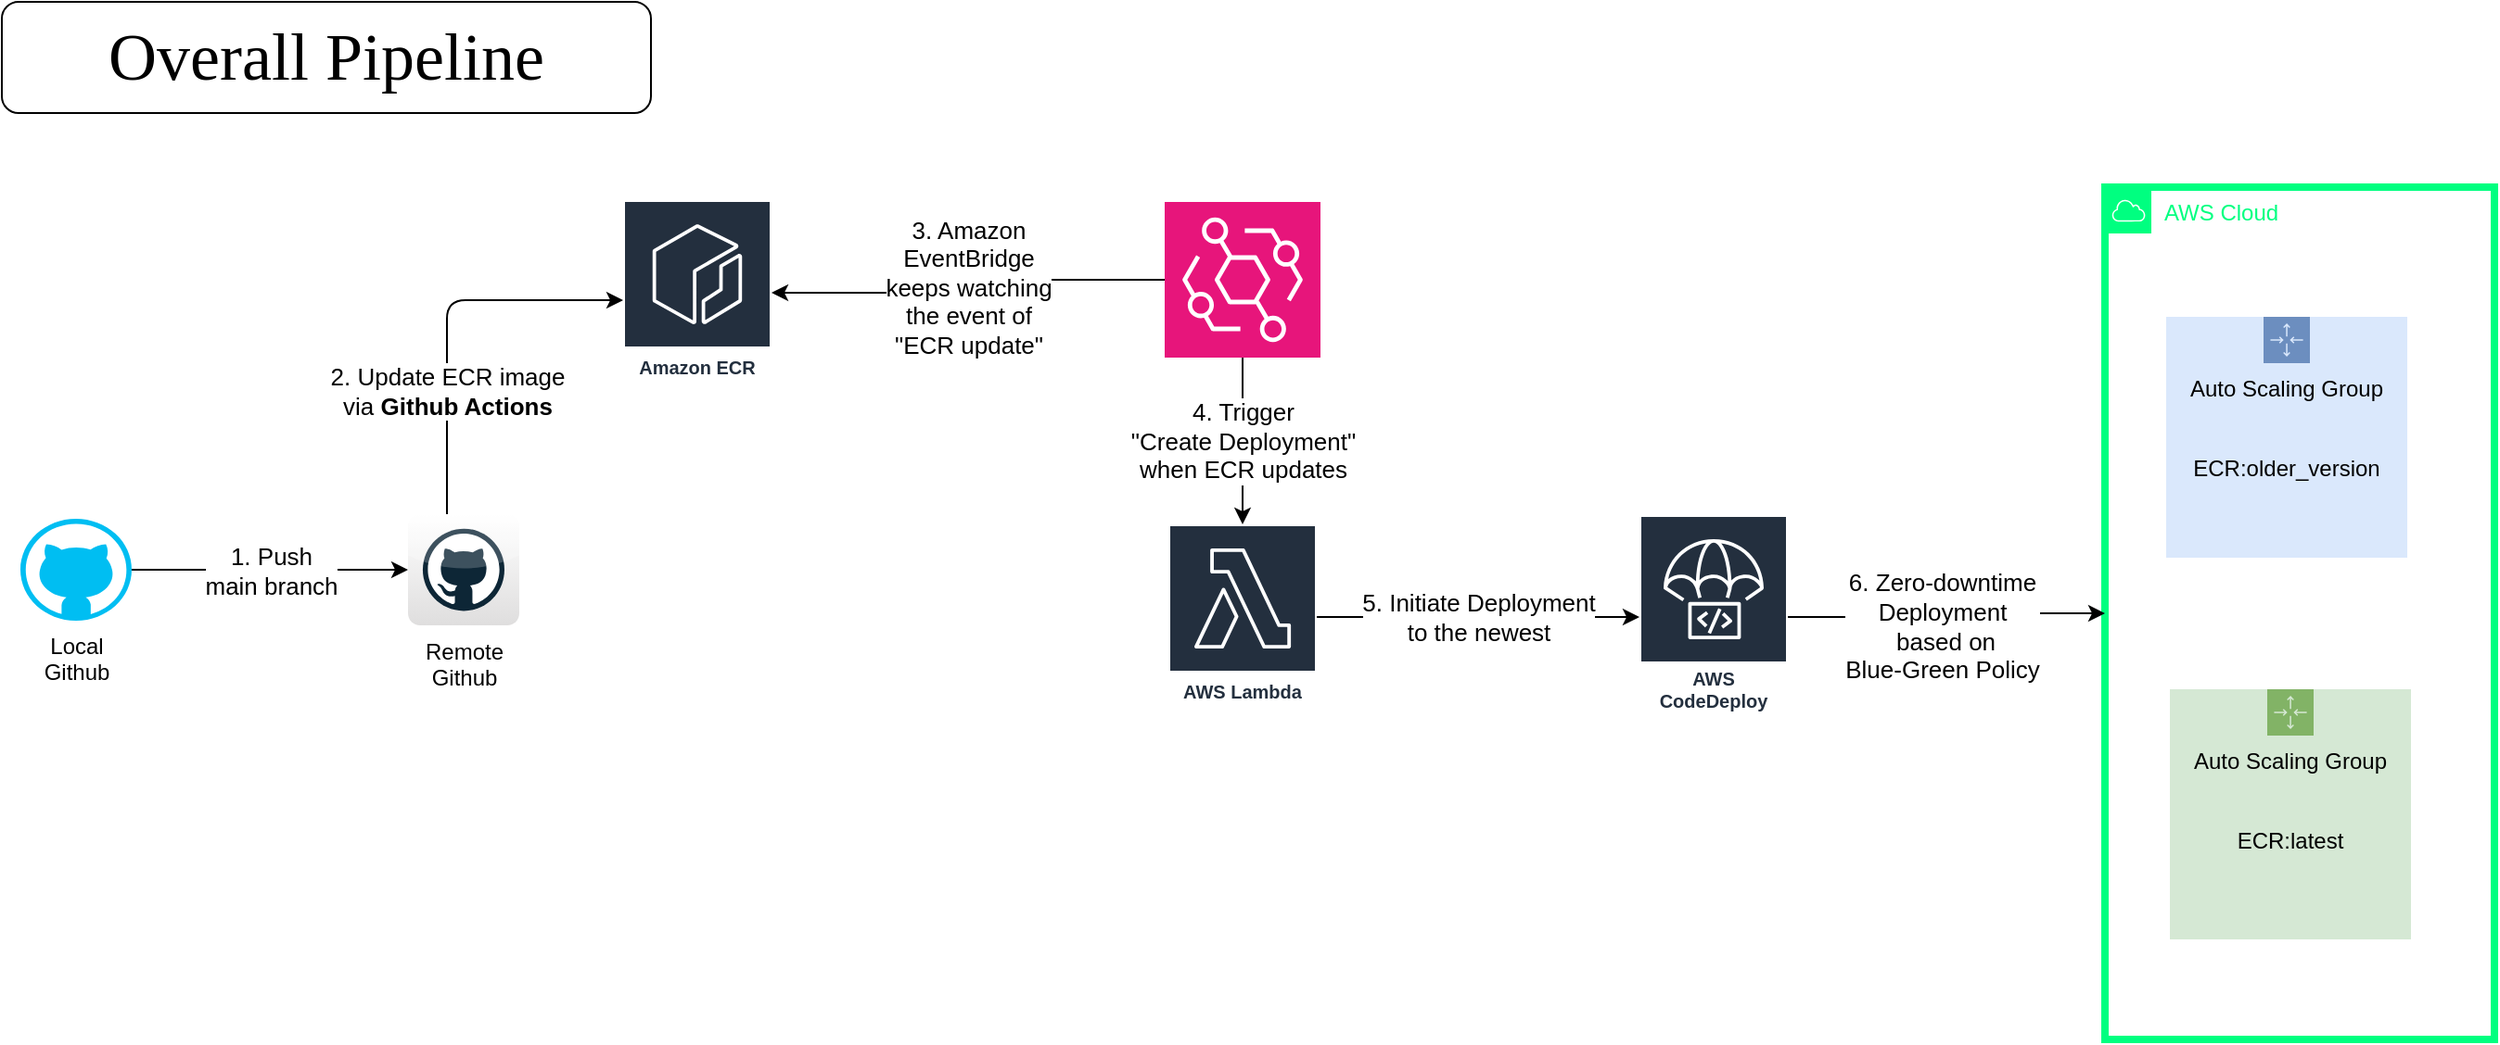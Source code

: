 <mxfile version="24.7.6">
  <diagram name="페이지-1" id="U9VAwmac6ZzeNQXaP2ZD">
    <mxGraphModel dx="2522" dy="1299" grid="1" gridSize="10" guides="1" tooltips="1" connect="1" arrows="1" fold="1" page="1" pageScale="1" pageWidth="827" pageHeight="1169" background="#FFFFFF" math="0" shadow="0">
      <root>
        <mxCell id="0" />
        <mxCell id="1" parent="0" />
        <mxCell id="70jRk5ugZvPK87IVvtC5-6" value="AWS Cloud" style="sketch=0;outlineConnect=0;gradientColor=none;html=1;whiteSpace=wrap;fontSize=12;fontStyle=0;shape=mxgraph.aws4.group;grIcon=mxgraph.aws4.group_aws_cloud;strokeColor=#00FF80;fillColor=none;verticalAlign=top;align=left;spacingLeft=30;fontColor=#00FF80;dashed=0;rounded=1;strokeWidth=4;" vertex="1" parent="1">
          <mxGeometry x="1304" y="330" width="210" height="460" as="geometry" />
        </mxCell>
        <mxCell id="G_3Qjhok5C-mF28kUs5W-1" value="Auto Scaling Group&lt;br&gt;&lt;br&gt;&lt;br&gt;ECR:older_version" style="sketch=0;outlineConnect=0;html=1;whiteSpace=wrap;fontSize=12;fontStyle=0;shape=mxgraph.aws4.groupCenter;grIcon=mxgraph.aws4.group_auto_scaling_group;grStroke=0;strokeColor=#6c8ebf;fillColor=#dae8fc;verticalAlign=top;align=center;dashed=0;spacingTop=25;rounded=1;" parent="1" vertex="1">
          <mxGeometry x="1337" y="400" width="130" height="130" as="geometry" />
        </mxCell>
        <mxCell id="G_3Qjhok5C-mF28kUs5W-2" value="Auto Scaling Group&lt;div&gt;&lt;br&gt;&lt;/div&gt;&lt;div&gt;&lt;br&gt;&lt;/div&gt;&lt;div&gt;ECR:latest&lt;/div&gt;" style="sketch=0;outlineConnect=0;html=1;whiteSpace=wrap;fontSize=12;fontStyle=0;shape=mxgraph.aws4.groupCenter;grIcon=mxgraph.aws4.group_auto_scaling_group;grStroke=0;strokeColor=#82b366;fillColor=#d5e8d4;verticalAlign=top;align=center;dashed=0;spacingTop=25;rounded=1;" parent="1" vertex="1">
          <mxGeometry x="1339" y="601" width="130" height="135" as="geometry" />
        </mxCell>
        <mxCell id="G_3Qjhok5C-mF28kUs5W-4" value="Amazon ECR" style="sketch=0;outlineConnect=0;fontColor=#232F3E;gradientColor=none;strokeColor=#ffffff;fillColor=#232F3E;dashed=0;verticalLabelPosition=middle;verticalAlign=bottom;align=center;html=1;whiteSpace=wrap;fontSize=10;fontStyle=1;spacing=3;shape=mxgraph.aws4.productIcon;prIcon=mxgraph.aws4.ecr;rounded=1;" parent="1" vertex="1">
          <mxGeometry x="505" y="337" width="80" height="100" as="geometry" />
        </mxCell>
        <mxCell id="70jRk5ugZvPK87IVvtC5-7" value="" style="edgeStyle=orthogonalEdgeStyle;rounded=1;orthogonalLoop=1;jettySize=auto;html=1;" edge="1" parent="1" source="G_3Qjhok5C-mF28kUs5W-5" target="70jRk5ugZvPK87IVvtC5-6">
          <mxGeometry relative="1" as="geometry" />
        </mxCell>
        <mxCell id="70jRk5ugZvPK87IVvtC5-8" value="&lt;font style=&quot;font-size: 13px;&quot;&gt;6. Zero-downtime &lt;br&gt;Deployment&lt;br&gt;&amp;nbsp;based on &lt;br&gt;Blue-Green Policy&lt;/font&gt;" style="edgeLabel;html=1;align=center;verticalAlign=middle;resizable=0;points=[];rounded=1;" vertex="1" connectable="0" parent="70jRk5ugZvPK87IVvtC5-7">
          <mxGeometry x="-0.418" y="-4" relative="1" as="geometry">
            <mxPoint x="32" y="1" as="offset" />
          </mxGeometry>
        </mxCell>
        <mxCell id="G_3Qjhok5C-mF28kUs5W-5" value="AWS CodeDeploy" style="sketch=0;outlineConnect=0;fontColor=#232F3E;gradientColor=none;strokeColor=#ffffff;fillColor=#232F3E;dashed=0;verticalLabelPosition=middle;verticalAlign=bottom;align=center;html=1;whiteSpace=wrap;fontSize=10;fontStyle=1;spacing=3;shape=mxgraph.aws4.productIcon;prIcon=mxgraph.aws4.codedeploy;rounded=1;" parent="1" vertex="1">
          <mxGeometry x="1053" y="507" width="80" height="110" as="geometry" />
        </mxCell>
        <mxCell id="70jRk5ugZvPK87IVvtC5-5" value="&lt;font style=&quot;font-size: 13px;&quot;&gt;5. Initiate Deployment &lt;br&gt;to the newest&lt;/font&gt;" style="edgeStyle=orthogonalEdgeStyle;rounded=1;orthogonalLoop=1;jettySize=auto;html=1;" edge="1" parent="1" source="G_3Qjhok5C-mF28kUs5W-6" target="G_3Qjhok5C-mF28kUs5W-5">
          <mxGeometry relative="1" as="geometry" />
        </mxCell>
        <mxCell id="G_3Qjhok5C-mF28kUs5W-6" value="AWS Lambda" style="sketch=0;outlineConnect=0;fontColor=#232F3E;gradientColor=none;strokeColor=#ffffff;fillColor=#232F3E;dashed=0;verticalLabelPosition=middle;verticalAlign=bottom;align=center;html=1;whiteSpace=wrap;fontSize=10;fontStyle=1;spacing=3;shape=mxgraph.aws4.productIcon;prIcon=mxgraph.aws4.lambda;rounded=1;" parent="1" vertex="1">
          <mxGeometry x="799" y="512" width="80" height="100" as="geometry" />
        </mxCell>
        <mxCell id="70jRk5ugZvPK87IVvtC5-3" value="&lt;font style=&quot;font-size: 13px;&quot;&gt;3. Amazon &lt;br&gt;EventBridge &lt;br&gt;keeps watching &lt;br&gt;the event of&lt;br&gt;&amp;nbsp;&quot;ECR update&quot;&amp;nbsp;&lt;/font&gt;" style="edgeStyle=orthogonalEdgeStyle;rounded=1;orthogonalLoop=1;jettySize=auto;html=1;" edge="1" parent="1" source="G_3Qjhok5C-mF28kUs5W-7" target="G_3Qjhok5C-mF28kUs5W-4">
          <mxGeometry relative="1" as="geometry">
            <mxPoint as="offset" />
          </mxGeometry>
        </mxCell>
        <mxCell id="70jRk5ugZvPK87IVvtC5-4" value="&lt;font style=&quot;font-size: 13px;&quot;&gt;4. Trigger &lt;br&gt;&quot;Create Deployment&quot;&lt;br&gt;when ECR updates&lt;/font&gt;" style="edgeStyle=orthogonalEdgeStyle;rounded=1;orthogonalLoop=1;jettySize=auto;html=1;" edge="1" parent="1" source="G_3Qjhok5C-mF28kUs5W-7" target="G_3Qjhok5C-mF28kUs5W-6">
          <mxGeometry relative="1" as="geometry" />
        </mxCell>
        <mxCell id="G_3Qjhok5C-mF28kUs5W-7" value="" style="sketch=0;points=[[0,0,0],[0.25,0,0],[0.5,0,0],[0.75,0,0],[1,0,0],[0,1,0],[0.25,1,0],[0.5,1,0],[0.75,1,0],[1,1,0],[0,0.25,0],[0,0.5,0],[0,0.75,0],[1,0.25,0],[1,0.5,0],[1,0.75,0]];outlineConnect=0;fontColor=#232F3E;fillColor=#E7157B;strokeColor=#ffffff;dashed=0;verticalLabelPosition=bottom;verticalAlign=top;align=center;html=1;fontSize=12;fontStyle=0;aspect=fixed;shape=mxgraph.aws4.resourceIcon;resIcon=mxgraph.aws4.eventbridge;rounded=1;" parent="1" vertex="1">
          <mxGeometry x="797" y="338" width="84" height="84" as="geometry" />
        </mxCell>
        <mxCell id="70jRk5ugZvPK87IVvtC5-2" value="&lt;font style=&quot;font-size: 13px;&quot;&gt;2. Update ECR image &lt;br&gt;via &lt;b&gt;Github Actions&lt;/b&gt;&lt;/font&gt;" style="edgeStyle=orthogonalEdgeStyle;rounded=1;orthogonalLoop=1;jettySize=auto;html=1;" edge="1" parent="1" source="G_3Qjhok5C-mF28kUs5W-9" target="G_3Qjhok5C-mF28kUs5W-4">
          <mxGeometry x="-0.368" relative="1" as="geometry">
            <Array as="points">
              <mxPoint x="410" y="391" />
            </Array>
            <mxPoint as="offset" />
          </mxGeometry>
        </mxCell>
        <mxCell id="G_3Qjhok5C-mF28kUs5W-9" value="Remote&lt;div&gt;Github&lt;/div&gt;" style="dashed=0;outlineConnect=0;html=1;align=center;labelPosition=center;verticalLabelPosition=bottom;verticalAlign=top;shape=mxgraph.webicons.github;gradientColor=#DFDEDE;rounded=1;" parent="1" vertex="1">
          <mxGeometry x="389" y="506.5" width="60" height="60" as="geometry" />
        </mxCell>
        <mxCell id="70jRk5ugZvPK87IVvtC5-1" value="&lt;font style=&quot;font-size: 13px;&quot;&gt;1. Push &lt;br&gt;main branch&lt;/font&gt;" style="edgeStyle=orthogonalEdgeStyle;rounded=1;orthogonalLoop=1;jettySize=auto;html=1;" edge="1" parent="1" source="G_3Qjhok5C-mF28kUs5W-10" target="G_3Qjhok5C-mF28kUs5W-9">
          <mxGeometry x="0.007" relative="1" as="geometry">
            <mxPoint as="offset" />
          </mxGeometry>
        </mxCell>
        <mxCell id="G_3Qjhok5C-mF28kUs5W-10" value="Local&lt;br&gt;Github" style="verticalLabelPosition=bottom;html=1;verticalAlign=top;align=center;strokeColor=none;fillColor=#00BEF2;shape=mxgraph.azure.github_code;pointerEvents=1;rounded=1;" parent="1" vertex="1">
          <mxGeometry x="180" y="509" width="60" height="55" as="geometry" />
        </mxCell>
        <mxCell id="70jRk5ugZvPK87IVvtC5-9" value="&lt;font face=&quot;Verdana&quot; style=&quot;font-size: 36px;&quot;&gt;Overall Pipeline&lt;/font&gt;" style="rounded=1;whiteSpace=wrap;html=1;" vertex="1" parent="1">
          <mxGeometry x="170" y="230" width="350" height="60" as="geometry" />
        </mxCell>
      </root>
    </mxGraphModel>
  </diagram>
</mxfile>
